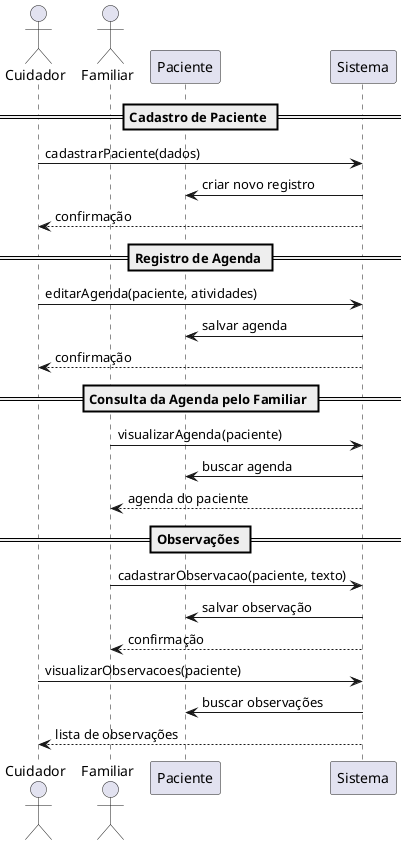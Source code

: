 @startuml
actor Cuidador
actor Familiar
participant Paciente
participant Sistema

== Cadastro de Paciente ==
Cuidador -> Sistema: cadastrarPaciente(dados)
Sistema -> Paciente: criar novo registro
Sistema --> Cuidador: confirmação

== Registro de Agenda ==
Cuidador -> Sistema: editarAgenda(paciente, atividades)
Sistema -> Paciente: salvar agenda
Sistema --> Cuidador: confirmação

== Consulta da Agenda pelo Familiar ==
Familiar -> Sistema: visualizarAgenda(paciente)
Sistema -> Paciente: buscar agenda
Sistema --> Familiar: agenda do paciente

== Observações ==
Familiar -> Sistema: cadastrarObservacao(paciente, texto)
Sistema -> Paciente: salvar observação
Sistema --> Familiar: confirmação

Cuidador -> Sistema: visualizarObservacoes(paciente)
Sistema -> Paciente: buscar observações
Sistema --> Cuidador: lista de observações
@enduml
